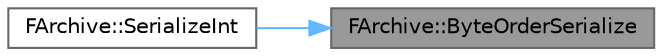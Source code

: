 digraph "FArchive::ByteOrderSerialize"
{
 // INTERACTIVE_SVG=YES
 // LATEX_PDF_SIZE
  bgcolor="transparent";
  edge [fontname=Helvetica,fontsize=10,labelfontname=Helvetica,labelfontsize=10];
  node [fontname=Helvetica,fontsize=10,shape=box,height=0.2,width=0.4];
  rankdir="RL";
  Node1 [id="Node000001",label="FArchive::ByteOrderSerialize",height=0.2,width=0.4,color="gray40", fillcolor="grey60", style="filled", fontcolor="black",tooltip="Serialize data of Length bytes, taking into account byte swapping if needed."];
  Node1 -> Node2 [id="edge1_Node000001_Node000002",dir="back",color="steelblue1",style="solid",tooltip=" "];
  Node2 [id="Node000002",label="FArchive::SerializeInt",height=0.2,width=0.4,color="grey40", fillcolor="white", style="filled",URL="$d0/df8/classFArchive.html#a0858e2ad28f749a8a7425f39877bd882",tooltip=" "];
}
